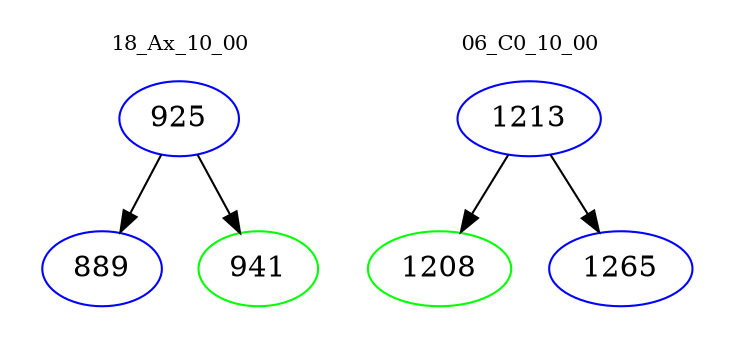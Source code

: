 digraph{
subgraph cluster_0 {
color = white
label = "18_Ax_10_00";
fontsize=10;
T0_925 [label="925", color="blue"]
T0_925 -> T0_889 [color="black"]
T0_889 [label="889", color="blue"]
T0_925 -> T0_941 [color="black"]
T0_941 [label="941", color="green"]
}
subgraph cluster_1 {
color = white
label = "06_C0_10_00";
fontsize=10;
T1_1213 [label="1213", color="blue"]
T1_1213 -> T1_1208 [color="black"]
T1_1208 [label="1208", color="green"]
T1_1213 -> T1_1265 [color="black"]
T1_1265 [label="1265", color="blue"]
}
}
